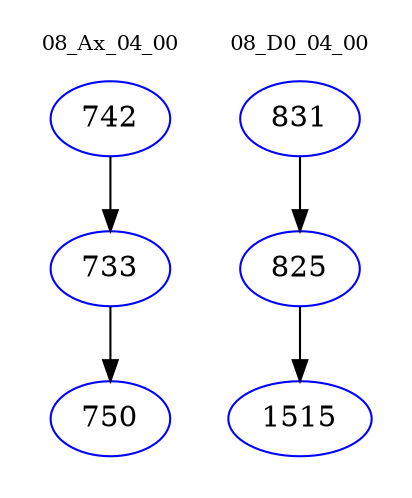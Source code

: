 digraph{
subgraph cluster_0 {
color = white
label = "08_Ax_04_00";
fontsize=10;
T0_742 [label="742", color="blue"]
T0_742 -> T0_733 [color="black"]
T0_733 [label="733", color="blue"]
T0_733 -> T0_750 [color="black"]
T0_750 [label="750", color="blue"]
}
subgraph cluster_1 {
color = white
label = "08_D0_04_00";
fontsize=10;
T1_831 [label="831", color="blue"]
T1_831 -> T1_825 [color="black"]
T1_825 [label="825", color="blue"]
T1_825 -> T1_1515 [color="black"]
T1_1515 [label="1515", color="blue"]
}
}
